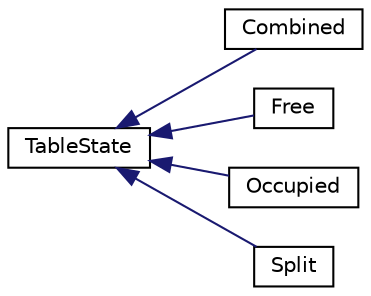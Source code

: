 digraph "Graphical Class Hierarchy"
{
 // LATEX_PDF_SIZE
  edge [fontname="Helvetica",fontsize="10",labelfontname="Helvetica",labelfontsize="10"];
  node [fontname="Helvetica",fontsize="10",shape=record];
  rankdir="LR";
  Node0 [label="TableState",height=0.2,width=0.4,color="black", fillcolor="white", style="filled",URL="$classTableState.html",tooltip="The TableState class is an abstract base class that defines the interface for all table states."];
  Node0 -> Node1 [dir="back",color="midnightblue",fontsize="10",style="solid",fontname="Helvetica"];
  Node1 [label="Combined",height=0.2,width=0.4,color="black", fillcolor="white", style="filled",URL="$classCombined.html",tooltip="The Combined class represents the state of a table when it is occupied by a group of customers who ha..."];
  Node0 -> Node2 [dir="back",color="midnightblue",fontsize="10",style="solid",fontname="Helvetica"];
  Node2 [label="Free",height=0.2,width=0.4,color="black", fillcolor="white", style="filled",URL="$classFree.html",tooltip="The Free class represents the state of a table when it is unoccupied and available for customers to u..."];
  Node0 -> Node3 [dir="back",color="midnightblue",fontsize="10",style="solid",fontname="Helvetica"];
  Node3 [label="Occupied",height=0.2,width=0.4,color="black", fillcolor="white", style="filled",URL="$classOccupied.html",tooltip="The Occupied class represents the state of a table when it is occupied."];
  Node0 -> Node4 [dir="back",color="midnightblue",fontsize="10",style="solid",fontname="Helvetica"];
  Node4 [label="Split",height=0.2,width=0.4,color="black", fillcolor="white", style="filled",URL="$classSplit.html",tooltip="The Split class is a concrete implementation of the TableState interface."];
}
